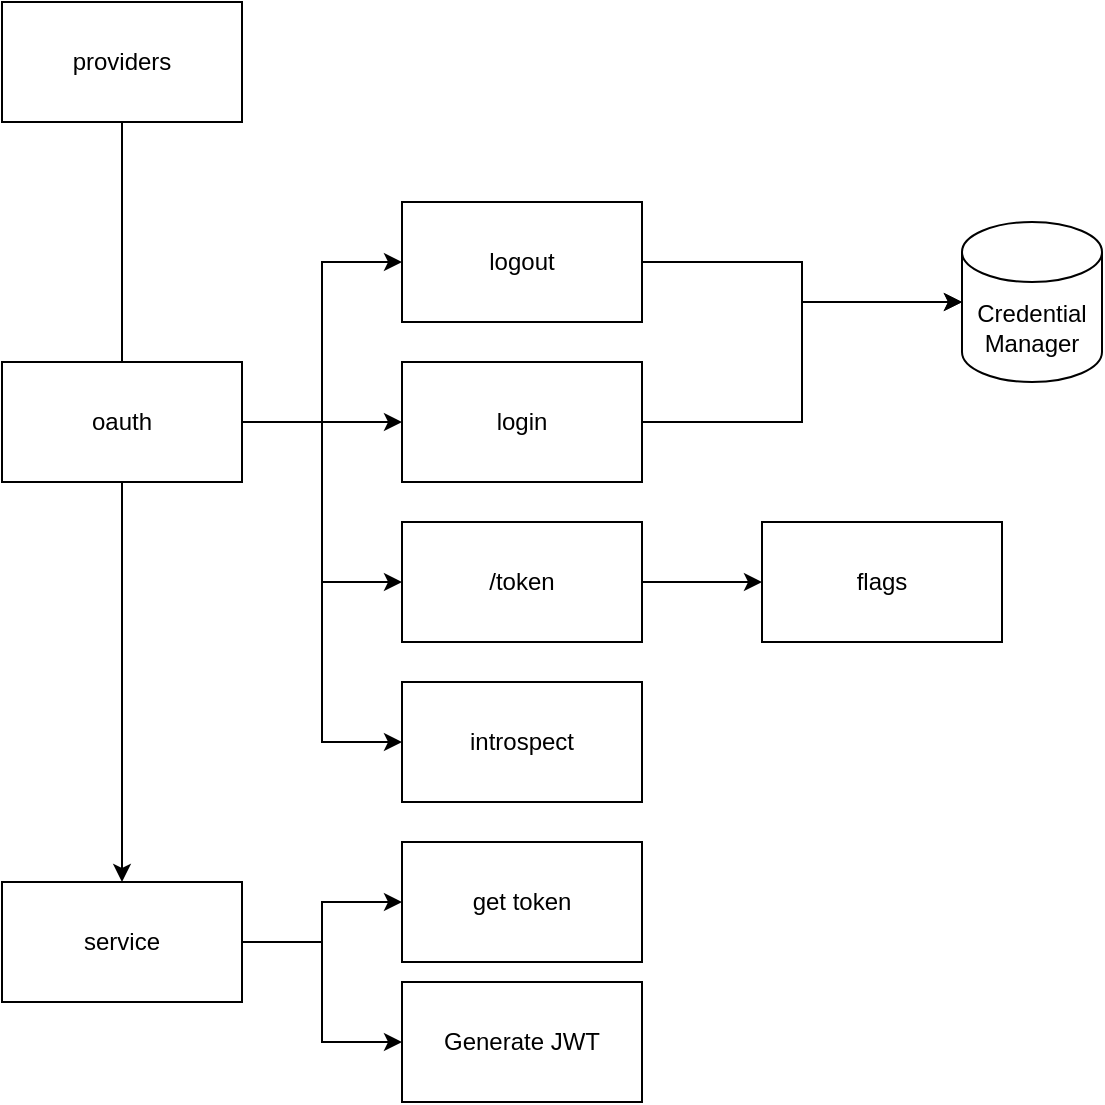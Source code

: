 <mxfile version="14.6.9" type="device"><diagram id="NrP81hi72fokA3XMeyOp" name="Page-1"><mxGraphModel dx="1038" dy="1648" grid="1" gridSize="10" guides="1" tooltips="1" connect="1" arrows="1" fold="1" page="1" pageScale="1" pageWidth="850" pageHeight="1100" math="0" shadow="0"><root><mxCell id="0"/><mxCell id="1" parent="0"/><mxCell id="YKPqdRQuyR5M0190nXqq-3" value="" style="edgeStyle=orthogonalEdgeStyle;rounded=0;orthogonalLoop=1;jettySize=auto;html=1;" edge="1" parent="1" source="YKPqdRQuyR5M0190nXqq-1" target="YKPqdRQuyR5M0190nXqq-2"><mxGeometry relative="1" as="geometry"/></mxCell><mxCell id="YKPqdRQuyR5M0190nXqq-4" style="edgeStyle=orthogonalEdgeStyle;rounded=0;orthogonalLoop=1;jettySize=auto;html=1;" edge="1" parent="1" source="YKPqdRQuyR5M0190nXqq-1" target="YKPqdRQuyR5M0190nXqq-5"><mxGeometry relative="1" as="geometry"><mxPoint x="200" y="330" as="targetPoint"/></mxGeometry></mxCell><mxCell id="YKPqdRQuyR5M0190nXqq-7" style="edgeStyle=orthogonalEdgeStyle;rounded=0;orthogonalLoop=1;jettySize=auto;html=1;entryX=0;entryY=0.5;entryDx=0;entryDy=0;" edge="1" parent="1" source="YKPqdRQuyR5M0190nXqq-1" target="YKPqdRQuyR5M0190nXqq-6"><mxGeometry relative="1" as="geometry"/></mxCell><mxCell id="YKPqdRQuyR5M0190nXqq-10" style="edgeStyle=orthogonalEdgeStyle;rounded=0;orthogonalLoop=1;jettySize=auto;html=1;entryX=0;entryY=0.5;entryDx=0;entryDy=0;" edge="1" parent="1" source="YKPqdRQuyR5M0190nXqq-1" target="YKPqdRQuyR5M0190nXqq-12"><mxGeometry relative="1" as="geometry"><mxPoint x="300" y="260" as="targetPoint"/></mxGeometry></mxCell><mxCell id="YKPqdRQuyR5M0190nXqq-21" style="edgeStyle=orthogonalEdgeStyle;rounded=0;orthogonalLoop=1;jettySize=auto;html=1;entryX=0;entryY=0.5;entryDx=0;entryDy=0;" edge="1" parent="1" source="YKPqdRQuyR5M0190nXqq-1" target="YKPqdRQuyR5M0190nXqq-20"><mxGeometry relative="1" as="geometry"/></mxCell><mxCell id="YKPqdRQuyR5M0190nXqq-24" style="edgeStyle=orthogonalEdgeStyle;rounded=0;orthogonalLoop=1;jettySize=auto;html=1;" edge="1" parent="1" source="YKPqdRQuyR5M0190nXqq-1"><mxGeometry relative="1" as="geometry"><mxPoint x="200" y="40" as="targetPoint"/></mxGeometry></mxCell><mxCell id="YKPqdRQuyR5M0190nXqq-1" value="oauth" style="rounded=0;whiteSpace=wrap;html=1;" vertex="1" parent="1"><mxGeometry x="140" y="170" width="120" height="60" as="geometry"/></mxCell><mxCell id="YKPqdRQuyR5M0190nXqq-16" style="edgeStyle=orthogonalEdgeStyle;rounded=0;orthogonalLoop=1;jettySize=auto;html=1;entryX=0;entryY=0.5;entryDx=0;entryDy=0;entryPerimeter=0;" edge="1" parent="1" source="YKPqdRQuyR5M0190nXqq-2" target="YKPqdRQuyR5M0190nXqq-17"><mxGeometry relative="1" as="geometry"><mxPoint x="550" y="190" as="targetPoint"/></mxGeometry></mxCell><mxCell id="YKPqdRQuyR5M0190nXqq-2" value="login" style="rounded=0;whiteSpace=wrap;html=1;" vertex="1" parent="1"><mxGeometry x="340" y="170" width="120" height="60" as="geometry"/></mxCell><mxCell id="YKPqdRQuyR5M0190nXqq-11" style="edgeStyle=orthogonalEdgeStyle;rounded=0;orthogonalLoop=1;jettySize=auto;html=1;" edge="1" parent="1" source="YKPqdRQuyR5M0190nXqq-5" target="YKPqdRQuyR5M0190nXqq-9"><mxGeometry relative="1" as="geometry"/></mxCell><mxCell id="YKPqdRQuyR5M0190nXqq-14" style="edgeStyle=orthogonalEdgeStyle;rounded=0;orthogonalLoop=1;jettySize=auto;html=1;entryX=0;entryY=0.5;entryDx=0;entryDy=0;" edge="1" parent="1" source="YKPqdRQuyR5M0190nXqq-5" target="YKPqdRQuyR5M0190nXqq-13"><mxGeometry relative="1" as="geometry"/></mxCell><mxCell id="YKPqdRQuyR5M0190nXqq-5" value="service" style="rounded=0;whiteSpace=wrap;html=1;" vertex="1" parent="1"><mxGeometry x="140" y="430" width="120" height="60" as="geometry"/></mxCell><mxCell id="YKPqdRQuyR5M0190nXqq-15" style="edgeStyle=orthogonalEdgeStyle;rounded=0;orthogonalLoop=1;jettySize=auto;html=1;entryX=0;entryY=0.5;entryDx=0;entryDy=0;entryPerimeter=0;" edge="1" parent="1" source="YKPqdRQuyR5M0190nXqq-6" target="YKPqdRQuyR5M0190nXqq-17"><mxGeometry relative="1" as="geometry"><mxPoint x="560" y="110" as="targetPoint"/></mxGeometry></mxCell><mxCell id="YKPqdRQuyR5M0190nXqq-6" value="logout" style="rounded=0;whiteSpace=wrap;html=1;" vertex="1" parent="1"><mxGeometry x="340" y="90" width="120" height="60" as="geometry"/></mxCell><mxCell id="YKPqdRQuyR5M0190nXqq-9" value="get token" style="rounded=0;whiteSpace=wrap;html=1;" vertex="1" parent="1"><mxGeometry x="340" y="410" width="120" height="60" as="geometry"/></mxCell><mxCell id="YKPqdRQuyR5M0190nXqq-18" style="edgeStyle=orthogonalEdgeStyle;rounded=0;orthogonalLoop=1;jettySize=auto;html=1;" edge="1" parent="1" source="YKPqdRQuyR5M0190nXqq-12"><mxGeometry relative="1" as="geometry"><mxPoint x="520" y="280" as="targetPoint"/></mxGeometry></mxCell><mxCell id="YKPqdRQuyR5M0190nXqq-12" value="/token" style="rounded=0;whiteSpace=wrap;html=1;" vertex="1" parent="1"><mxGeometry x="340" y="250" width="120" height="60" as="geometry"/></mxCell><mxCell id="YKPqdRQuyR5M0190nXqq-13" value="Generate JWT" style="rounded=0;whiteSpace=wrap;html=1;" vertex="1" parent="1"><mxGeometry x="340" y="480" width="120" height="60" as="geometry"/></mxCell><mxCell id="YKPqdRQuyR5M0190nXqq-17" value="Credential Manager" style="shape=cylinder3;whiteSpace=wrap;html=1;boundedLbl=1;backgroundOutline=1;size=15;" vertex="1" parent="1"><mxGeometry x="620" y="100" width="70" height="80" as="geometry"/></mxCell><mxCell id="YKPqdRQuyR5M0190nXqq-19" value="flags" style="rounded=0;whiteSpace=wrap;html=1;" vertex="1" parent="1"><mxGeometry x="520" y="250" width="120" height="60" as="geometry"/></mxCell><mxCell id="YKPqdRQuyR5M0190nXqq-20" value="introspect" style="rounded=0;whiteSpace=wrap;html=1;" vertex="1" parent="1"><mxGeometry x="340" y="330" width="120" height="60" as="geometry"/></mxCell><mxCell id="YKPqdRQuyR5M0190nXqq-25" value="providers" style="rounded=0;whiteSpace=wrap;html=1;" vertex="1" parent="1"><mxGeometry x="140" y="-10" width="120" height="60" as="geometry"/></mxCell></root></mxGraphModel></diagram></mxfile>